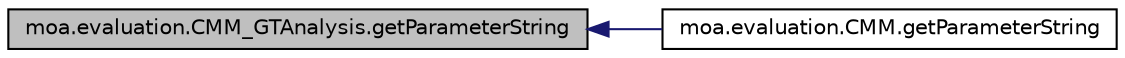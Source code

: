 digraph G
{
  edge [fontname="Helvetica",fontsize="10",labelfontname="Helvetica",labelfontsize="10"];
  node [fontname="Helvetica",fontsize="10",shape=record];
  rankdir=LR;
  Node1 [label="moa.evaluation.CMM_GTAnalysis.getParameterString",height=0.2,width=0.4,color="black", fillcolor="grey75", style="filled" fontcolor="black"];
  Node1 -> Node2 [dir=back,color="midnightblue",fontsize="10",style="solid",fontname="Helvetica"];
  Node2 [label="moa.evaluation.CMM.getParameterString",height=0.2,width=0.4,color="black", fillcolor="white", style="filled",URL="$classmoa_1_1evaluation_1_1CMM.html#ac20d09d2ef2b0557e4446703c59ae5a2"];
}
